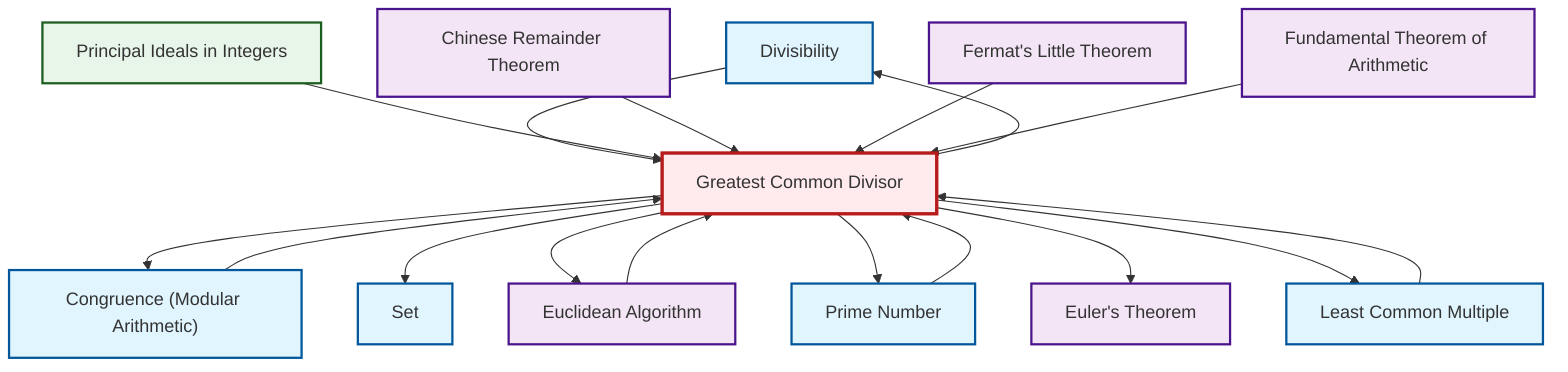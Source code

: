 graph TD
    classDef definition fill:#e1f5fe,stroke:#01579b,stroke-width:2px
    classDef theorem fill:#f3e5f5,stroke:#4a148c,stroke-width:2px
    classDef axiom fill:#fff3e0,stroke:#e65100,stroke-width:2px
    classDef example fill:#e8f5e9,stroke:#1b5e20,stroke-width:2px
    classDef current fill:#ffebee,stroke:#b71c1c,stroke-width:3px
    def-divisibility["Divisibility"]:::definition
    def-gcd["Greatest Common Divisor"]:::definition
    def-lcm["Least Common Multiple"]:::definition
    thm-euclidean-algorithm["Euclidean Algorithm"]:::theorem
    thm-euler["Euler's Theorem"]:::theorem
    thm-fundamental-arithmetic["Fundamental Theorem of Arithmetic"]:::theorem
    def-congruence["Congruence (Modular Arithmetic)"]:::definition
    thm-fermat-little["Fermat's Little Theorem"]:::theorem
    def-set["Set"]:::definition
    ex-principal-ideal["Principal Ideals in Integers"]:::example
    def-prime["Prime Number"]:::definition
    thm-chinese-remainder["Chinese Remainder Theorem"]:::theorem
    def-divisibility --> def-gcd
    def-congruence --> def-gcd
    def-gcd --> def-congruence
    def-gcd --> def-set
    def-gcd --> thm-euclidean-algorithm
    def-lcm --> def-gcd
    ex-principal-ideal --> def-gcd
    thm-chinese-remainder --> def-gcd
    thm-euclidean-algorithm --> def-gcd
    thm-fermat-little --> def-gcd
    def-gcd --> def-prime
    def-gcd --> thm-euler
    def-gcd --> def-divisibility
    def-gcd --> def-lcm
    def-prime --> def-gcd
    thm-fundamental-arithmetic --> def-gcd
    class def-gcd current
